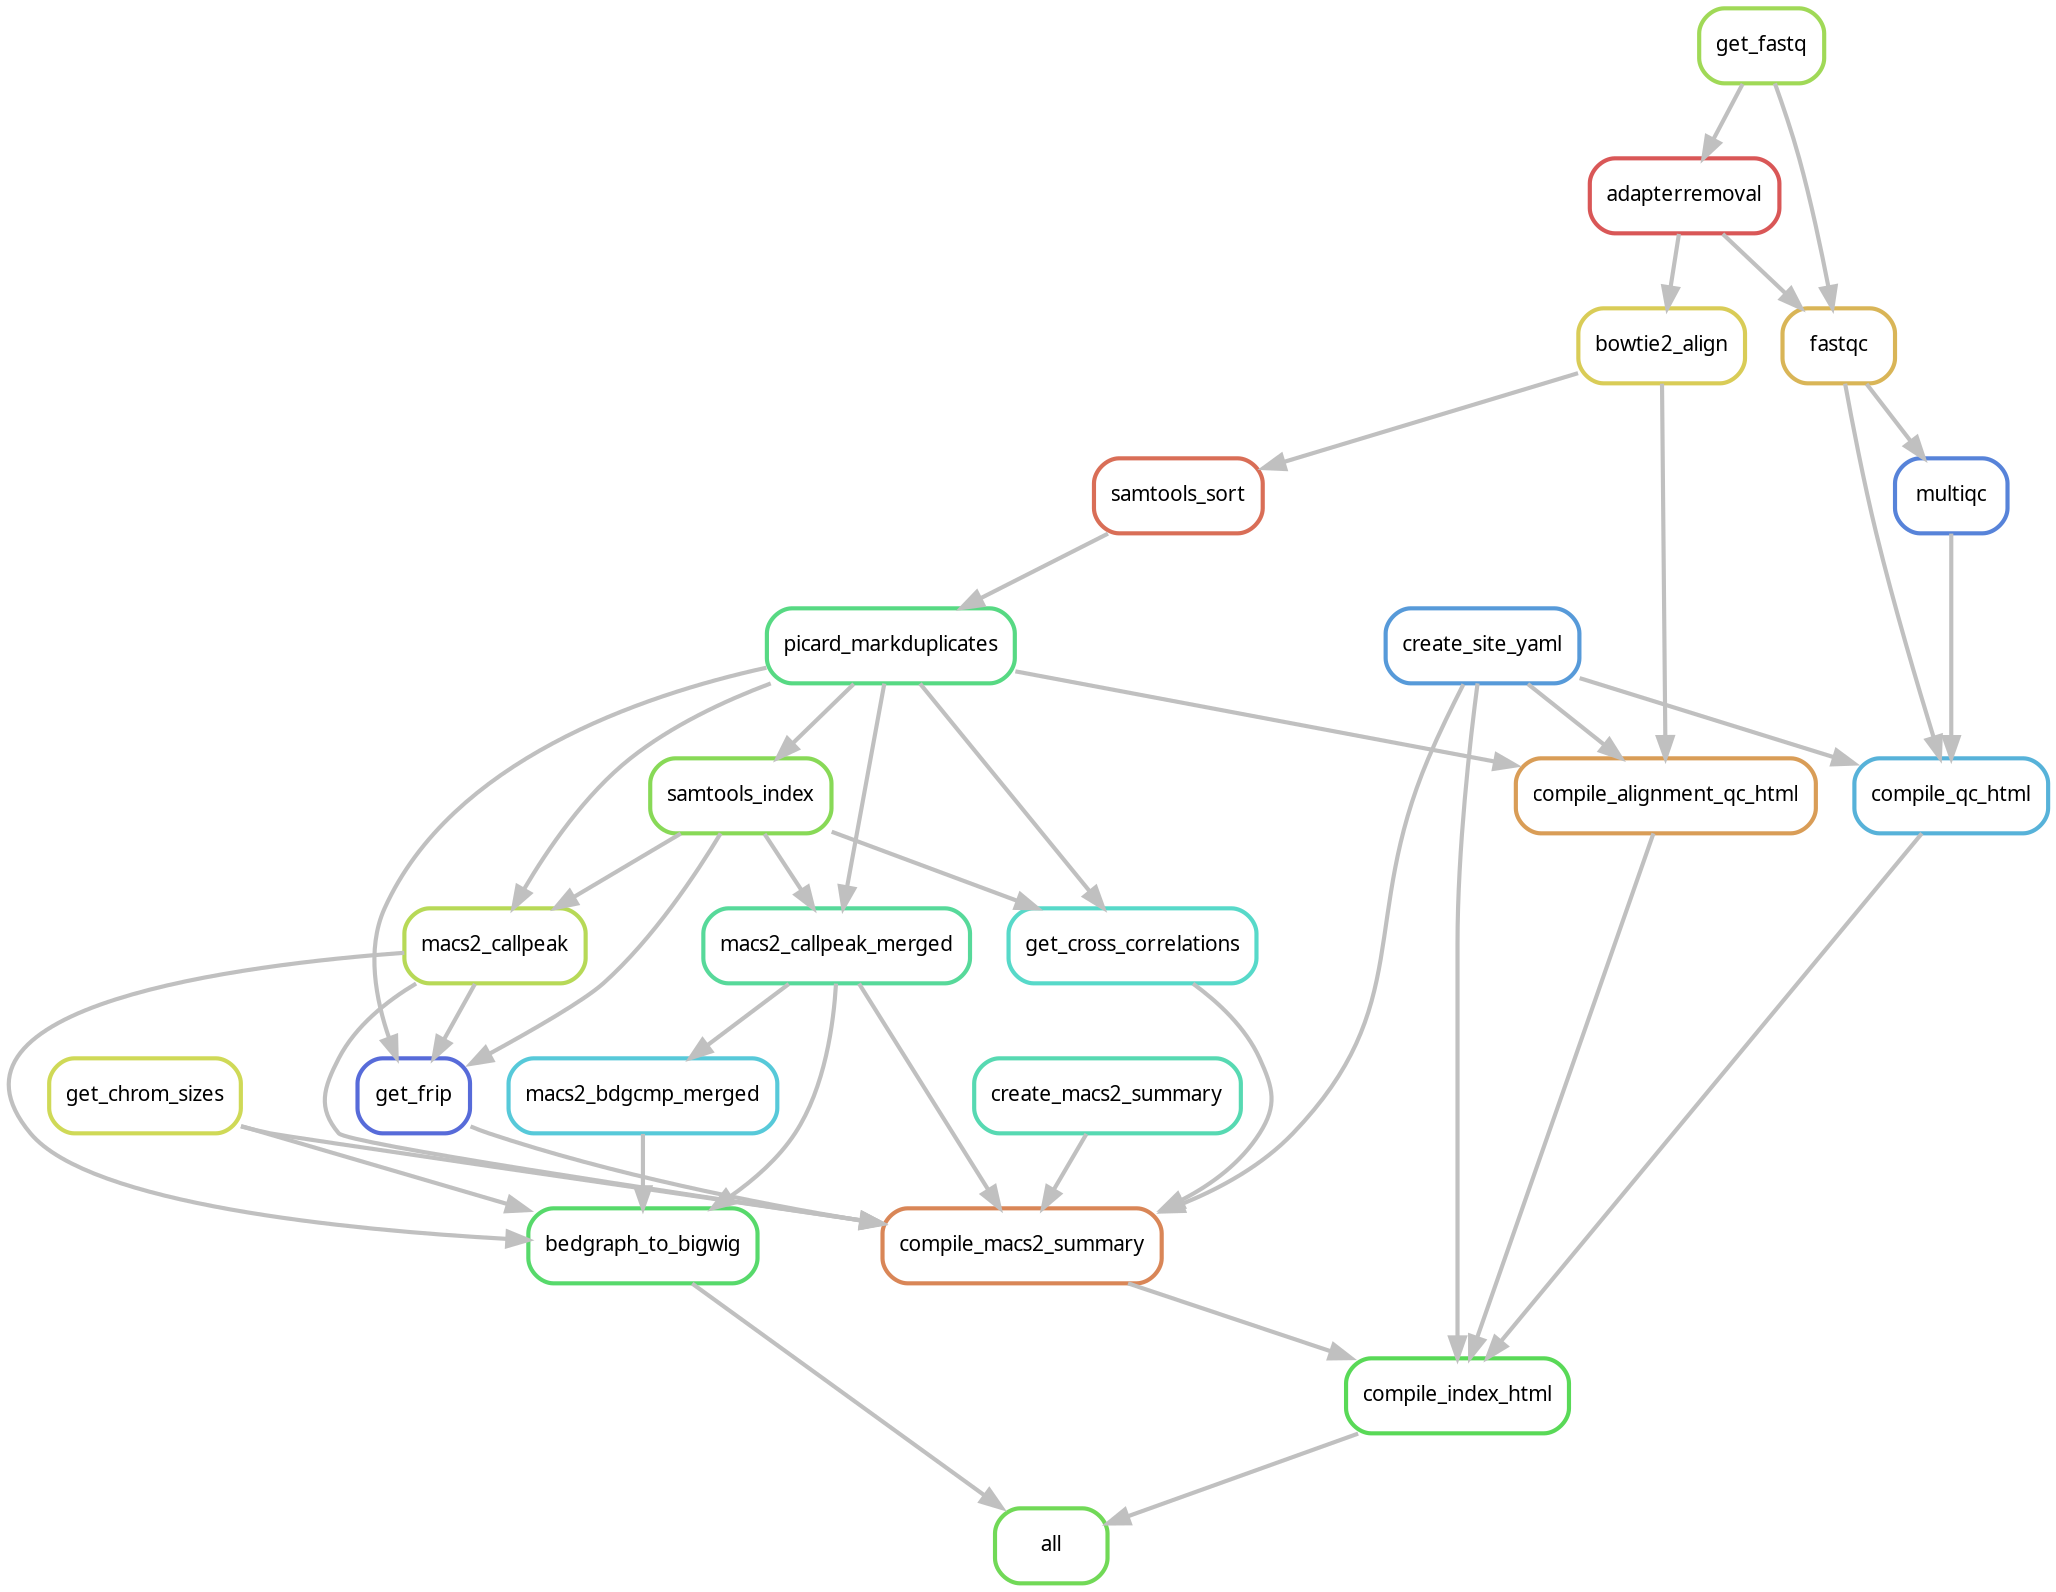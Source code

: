 digraph snakemake_dag {
    graph[bgcolor=white, margin=0];
    node[shape=box, style=rounded, fontname=sans,                 fontsize=10, penwidth=2];
    edge[penwidth=2, color=grey];
	0[label = "all", color = "0.30 0.6 0.85", style="rounded"];
	1[label = "bedgraph_to_bigwig", color = "0.36 0.6 0.85", style="rounded"];
	2[label = "macs2_callpeak", color = "0.21 0.6 0.85", style="rounded"];
	3[label = "picard_markduplicates", color = "0.39 0.6 0.85", style="rounded"];
	4[label = "samtools_sort", color = "0.03 0.6 0.85", style="rounded"];
	5[label = "bowtie2_align", color = "0.15 0.6 0.85", style="rounded"];
	6[label = "adapterremoval", color = "0.00 0.6 0.85", style="rounded"];
	7[label = "get_fastq", color = "0.24 0.6 0.85", style="rounded"];
	8[label = "samtools_index", color = "0.27 0.6 0.85", style="rounded"];
	9[label = "get_chrom_sizes", color = "0.18 0.6 0.85", style="rounded"];
	10[label = "macs2_callpeak_merged", color = "0.42 0.6 0.85", style="rounded"];
	11[label = "macs2_bdgcmp_merged", color = "0.52 0.6 0.85", style="rounded"];
	12[label = "compile_index_html", color = "0.33 0.6 0.85", style="rounded"];
	13[label = "compile_macs2_summary", color = "0.06 0.6 0.85", style="rounded"];
	14[label = "create_macs2_summary", color = "0.45 0.6 0.85", style="rounded"];
	15[label = "get_cross_correlations", color = "0.48 0.6 0.85", style="rounded"];
	16[label = "get_frip", color = "0.64 0.6 0.85", style="rounded"];
	17[label = "create_site_yaml", color = "0.58 0.6 0.85", style="rounded"];
	18[label = "compile_qc_html", color = "0.55 0.6 0.85", style="rounded"];
	19[label = "fastqc", color = "0.12 0.6 0.85", style="rounded"];
	20[label = "multiqc", color = "0.61 0.6 0.85", style="rounded"];
	21[label = "compile_alignment_qc_html", color = "0.09 0.6 0.85", style="rounded"];
	12 -> 0
	1 -> 0
	10 -> 1
	9 -> 1
	11 -> 1
	2 -> 1
	3 -> 2
	8 -> 2
	4 -> 3
	5 -> 4
	6 -> 5
	7 -> 6
	3 -> 8
	3 -> 10
	8 -> 10
	10 -> 11
	18 -> 12
	17 -> 12
	13 -> 12
	21 -> 12
	9 -> 13
	2 -> 13
	17 -> 13
	10 -> 13
	14 -> 13
	15 -> 13
	16 -> 13
	3 -> 15
	8 -> 15
	3 -> 16
	8 -> 16
	2 -> 16
	17 -> 18
	19 -> 18
	20 -> 18
	6 -> 19
	7 -> 19
	19 -> 20
	3 -> 21
	5 -> 21
	17 -> 21
}            
